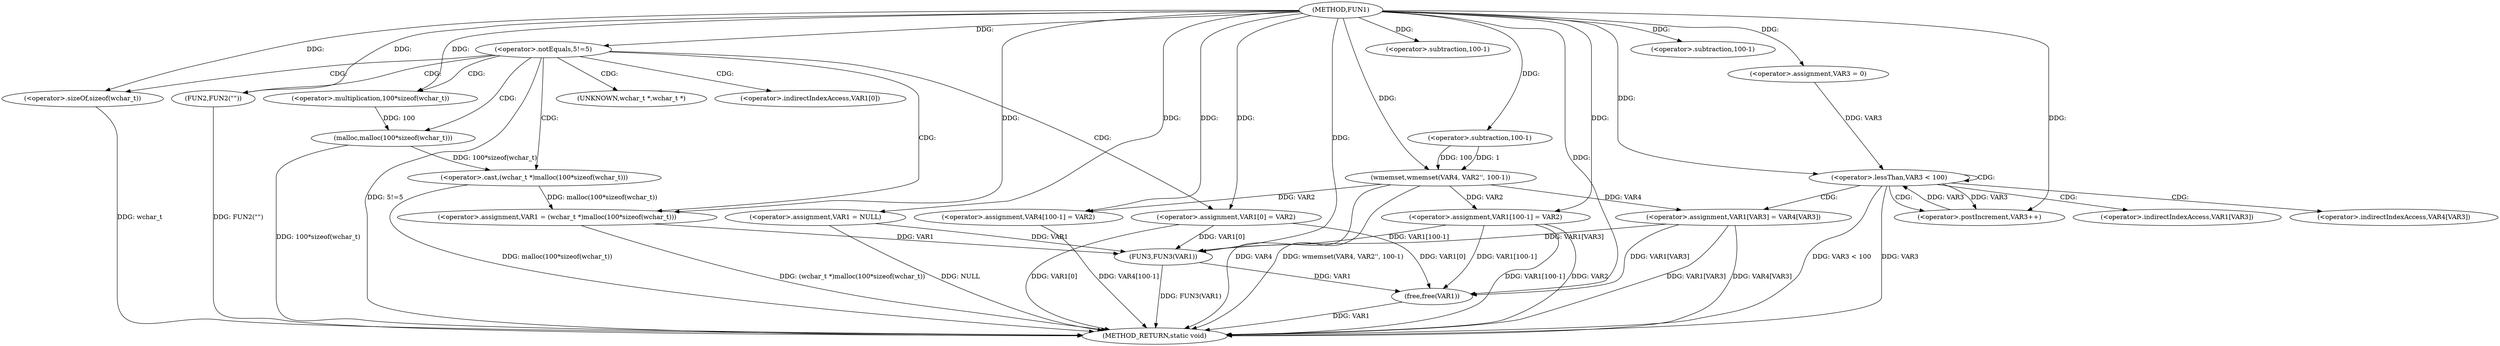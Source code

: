 digraph FUN1 {  
"1000100" [label = "(METHOD,FUN1)" ]
"1000173" [label = "(METHOD_RETURN,static void)" ]
"1000103" [label = "(<operator>.assignment,VAR1 = NULL)" ]
"1000107" [label = "(<operator>.notEquals,5!=5)" ]
"1000111" [label = "(FUN2,FUN2(\"\"))" ]
"1000115" [label = "(<operator>.assignment,VAR1 = (wchar_t *)malloc(100*sizeof(wchar_t)))" ]
"1000117" [label = "(<operator>.cast,(wchar_t *)malloc(100*sizeof(wchar_t)))" ]
"1000119" [label = "(malloc,malloc(100*sizeof(wchar_t)))" ]
"1000120" [label = "(<operator>.multiplication,100*sizeof(wchar_t))" ]
"1000122" [label = "(<operator>.sizeOf,sizeof(wchar_t))" ]
"1000124" [label = "(<operator>.assignment,VAR1[0] = VAR2)" ]
"1000132" [label = "(wmemset,wmemset(VAR4, VAR2'', 100-1))" ]
"1000135" [label = "(<operator>.subtraction,100-1)" ]
"1000138" [label = "(<operator>.assignment,VAR4[100-1] = VAR2)" ]
"1000141" [label = "(<operator>.subtraction,100-1)" ]
"1000146" [label = "(<operator>.assignment,VAR3 = 0)" ]
"1000149" [label = "(<operator>.lessThan,VAR3 < 100)" ]
"1000152" [label = "(<operator>.postIncrement,VAR3++)" ]
"1000155" [label = "(<operator>.assignment,VAR1[VAR3] = VAR4[VAR3])" ]
"1000162" [label = "(<operator>.assignment,VAR1[100-1] = VAR2)" ]
"1000165" [label = "(<operator>.subtraction,100-1)" ]
"1000169" [label = "(FUN3,FUN3(VAR1))" ]
"1000171" [label = "(free,free(VAR1))" ]
"1000118" [label = "(UNKNOWN,wchar_t *,wchar_t *)" ]
"1000125" [label = "(<operator>.indirectIndexAccess,VAR1[0])" ]
"1000156" [label = "(<operator>.indirectIndexAccess,VAR1[VAR3])" ]
"1000159" [label = "(<operator>.indirectIndexAccess,VAR4[VAR3])" ]
  "1000162" -> "1000173"  [ label = "DDG: VAR2"] 
  "1000171" -> "1000173"  [ label = "DDG: VAR1"] 
  "1000124" -> "1000173"  [ label = "DDG: VAR1[0]"] 
  "1000107" -> "1000173"  [ label = "DDG: 5!=5"] 
  "1000169" -> "1000173"  [ label = "DDG: FUN3(VAR1)"] 
  "1000103" -> "1000173"  [ label = "DDG: NULL"] 
  "1000149" -> "1000173"  [ label = "DDG: VAR3 < 100"] 
  "1000132" -> "1000173"  [ label = "DDG: VAR4"] 
  "1000119" -> "1000173"  [ label = "DDG: 100*sizeof(wchar_t)"] 
  "1000149" -> "1000173"  [ label = "DDG: VAR3"] 
  "1000117" -> "1000173"  [ label = "DDG: malloc(100*sizeof(wchar_t))"] 
  "1000111" -> "1000173"  [ label = "DDG: FUN2(\"\")"] 
  "1000155" -> "1000173"  [ label = "DDG: VAR4[VAR3]"] 
  "1000115" -> "1000173"  [ label = "DDG: (wchar_t *)malloc(100*sizeof(wchar_t))"] 
  "1000122" -> "1000173"  [ label = "DDG: wchar_t"] 
  "1000132" -> "1000173"  [ label = "DDG: wmemset(VAR4, VAR2'', 100-1)"] 
  "1000138" -> "1000173"  [ label = "DDG: VAR4[100-1]"] 
  "1000155" -> "1000173"  [ label = "DDG: VAR1[VAR3]"] 
  "1000162" -> "1000173"  [ label = "DDG: VAR1[100-1]"] 
  "1000100" -> "1000103"  [ label = "DDG: "] 
  "1000100" -> "1000107"  [ label = "DDG: "] 
  "1000100" -> "1000111"  [ label = "DDG: "] 
  "1000117" -> "1000115"  [ label = "DDG: malloc(100*sizeof(wchar_t))"] 
  "1000100" -> "1000115"  [ label = "DDG: "] 
  "1000119" -> "1000117"  [ label = "DDG: 100*sizeof(wchar_t)"] 
  "1000120" -> "1000119"  [ label = "DDG: 100"] 
  "1000100" -> "1000120"  [ label = "DDG: "] 
  "1000100" -> "1000122"  [ label = "DDG: "] 
  "1000100" -> "1000124"  [ label = "DDG: "] 
  "1000100" -> "1000132"  [ label = "DDG: "] 
  "1000135" -> "1000132"  [ label = "DDG: 100"] 
  "1000135" -> "1000132"  [ label = "DDG: 1"] 
  "1000100" -> "1000135"  [ label = "DDG: "] 
  "1000132" -> "1000138"  [ label = "DDG: VAR2"] 
  "1000100" -> "1000138"  [ label = "DDG: "] 
  "1000100" -> "1000141"  [ label = "DDG: "] 
  "1000100" -> "1000146"  [ label = "DDG: "] 
  "1000152" -> "1000149"  [ label = "DDG: VAR3"] 
  "1000146" -> "1000149"  [ label = "DDG: VAR3"] 
  "1000100" -> "1000149"  [ label = "DDG: "] 
  "1000149" -> "1000152"  [ label = "DDG: VAR3"] 
  "1000100" -> "1000152"  [ label = "DDG: "] 
  "1000132" -> "1000155"  [ label = "DDG: VAR4"] 
  "1000100" -> "1000162"  [ label = "DDG: "] 
  "1000132" -> "1000162"  [ label = "DDG: VAR2"] 
  "1000100" -> "1000165"  [ label = "DDG: "] 
  "1000124" -> "1000169"  [ label = "DDG: VAR1[0]"] 
  "1000103" -> "1000169"  [ label = "DDG: VAR1"] 
  "1000155" -> "1000169"  [ label = "DDG: VAR1[VAR3]"] 
  "1000162" -> "1000169"  [ label = "DDG: VAR1[100-1]"] 
  "1000115" -> "1000169"  [ label = "DDG: VAR1"] 
  "1000100" -> "1000169"  [ label = "DDG: "] 
  "1000124" -> "1000171"  [ label = "DDG: VAR1[0]"] 
  "1000169" -> "1000171"  [ label = "DDG: VAR1"] 
  "1000155" -> "1000171"  [ label = "DDG: VAR1[VAR3]"] 
  "1000162" -> "1000171"  [ label = "DDG: VAR1[100-1]"] 
  "1000100" -> "1000171"  [ label = "DDG: "] 
  "1000107" -> "1000125"  [ label = "CDG: "] 
  "1000107" -> "1000120"  [ label = "CDG: "] 
  "1000107" -> "1000117"  [ label = "CDG: "] 
  "1000107" -> "1000111"  [ label = "CDG: "] 
  "1000107" -> "1000124"  [ label = "CDG: "] 
  "1000107" -> "1000119"  [ label = "CDG: "] 
  "1000107" -> "1000115"  [ label = "CDG: "] 
  "1000107" -> "1000118"  [ label = "CDG: "] 
  "1000107" -> "1000122"  [ label = "CDG: "] 
  "1000149" -> "1000159"  [ label = "CDG: "] 
  "1000149" -> "1000155"  [ label = "CDG: "] 
  "1000149" -> "1000156"  [ label = "CDG: "] 
  "1000149" -> "1000152"  [ label = "CDG: "] 
  "1000149" -> "1000149"  [ label = "CDG: "] 
}
